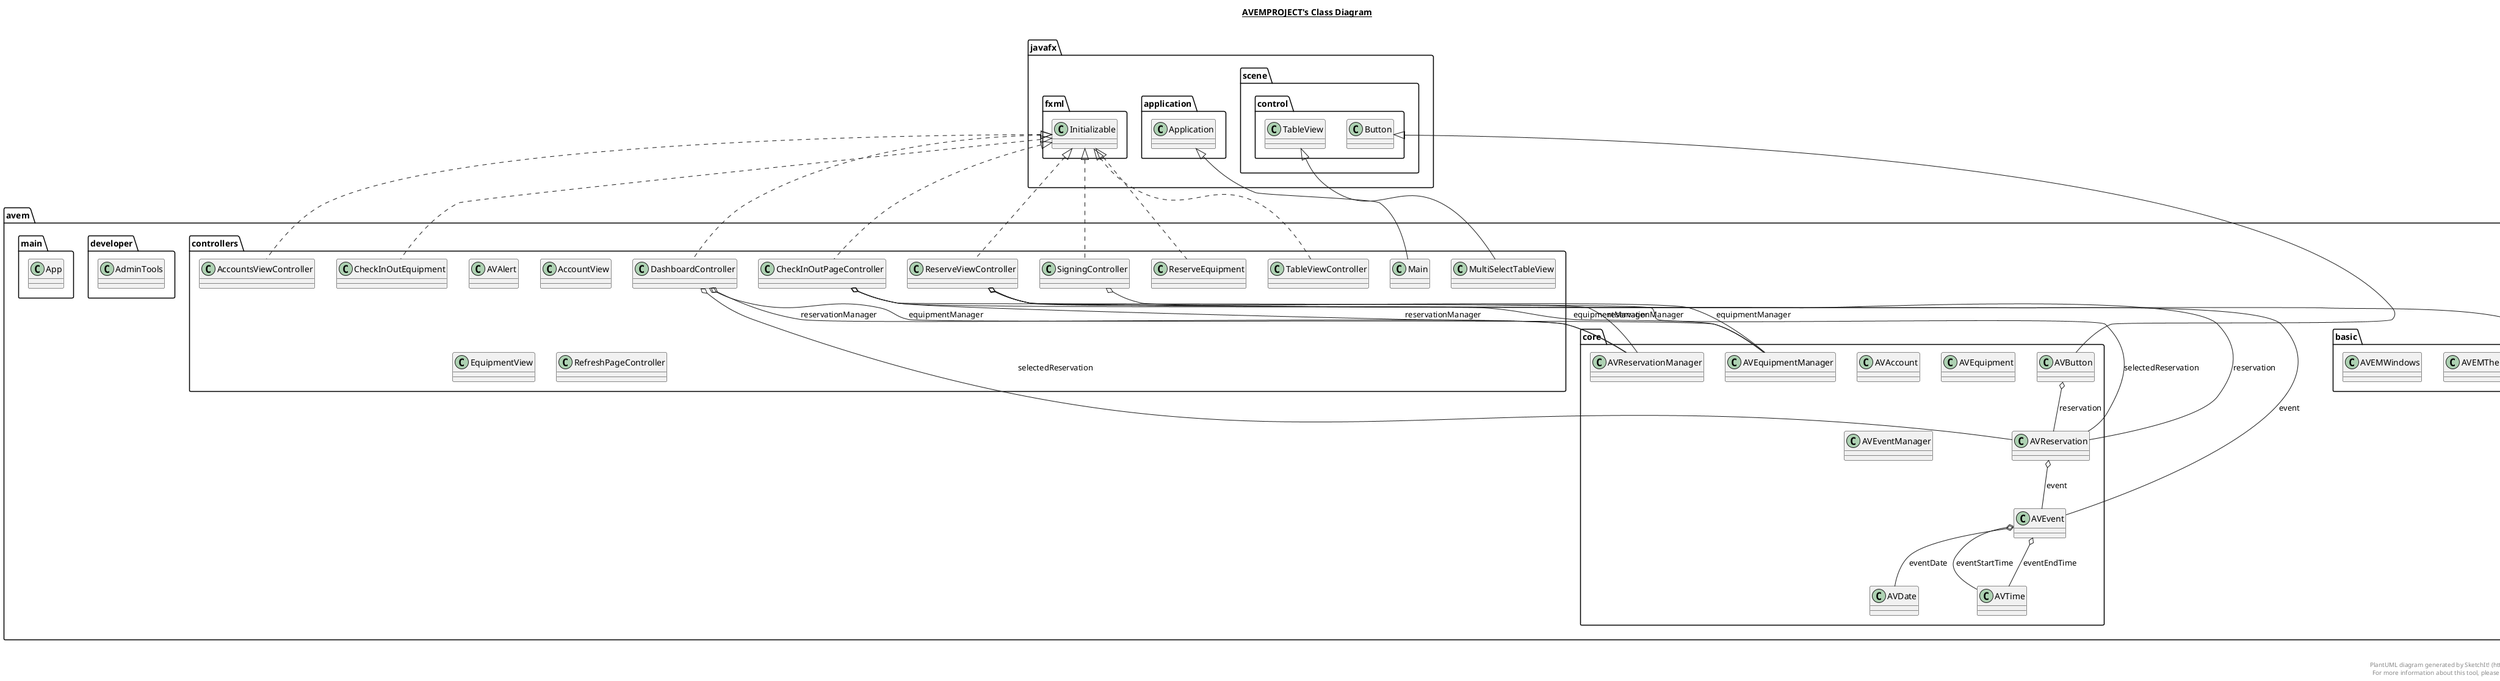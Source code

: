 @startuml

title __AVEMPROJECT's Class Diagram__\n

  namespace avem.basic {
    class avem.basic.AVEMInfo {
    }
  }
  

  namespace avem.basic {
    class avem.basic.AVEMTheme {
    }
  }
  

  namespace avem.basic {
    class avem.basic.AVEMWindows {
    }
  }
  

  namespace avem.controllers {
    class avem.controllers.AVAlert {
    }
  }
  

  namespace avem.controllers {
    class avem.controllers.AccountView {
    }
  }
  

  namespace avem.controllers {
    class avem.controllers.AccountsViewController {
    }
  }
  

  namespace avem.controllers {
    class avem.controllers.CheckInOutEquipment {
    }
  }
  

  namespace avem.controllers {
    class avem.controllers.CheckInOutPageController {
    }
  }
  

  namespace avem.controllers {
    class avem.controllers.DashboardController {
    }
  }
  

  namespace avem.controllers {
    class avem.controllers.EquipmentView {
    }
  }
  

  namespace avem.controllers {
    class avem.controllers.Main {
    }
  }
  

  namespace avem.controllers {
    class avem.controllers.MultiSelectTableView {
    }
  }
  

  namespace avem.controllers {
    class avem.controllers.RefreshPageController {
    }
  }
  

  namespace avem.controllers {
    class avem.controllers.ReserveEquipment {
    }
  }
  

  namespace avem.controllers {
    class avem.controllers.ReserveViewController {
    }
  }
  

  namespace avem.controllers {
    class avem.controllers.SigningController {
    }
  }
  

  namespace avem.controllers {
    class avem.controllers.TableViewController {
    }
  }
  

  namespace avem.core {
    class avem.core.AVAccount {
    }
  }
  

  namespace avem.core {
    class avem.core.AVButton {
    }
  }
  

  namespace avem.core {
    class avem.core.AVDate {
    }
  }
  

  namespace avem.core {
    class avem.core.AVEquipment {
    }
  }
  

  namespace avem.core {
    class avem.core.AVEquipmentManager {
    }
  }
  

  namespace avem.core {
    class avem.core.AVEvent {
    }
  }
  

  namespace avem.core {
    class avem.core.AVEventManager {
    }
  }
  

  namespace avem.core {
    class avem.core.AVReservation {
    }
  }
  

  namespace avem.core {
    class avem.core.AVReservationManager {
    }
  }
  

  namespace avem.core {
    class avem.core.AVTime {
    }
  }
  

  namespace avem.developer {
    class avem.developer.AdminTools {
    }
  }
  

  namespace avem.main {
    class avem.main.App {
    }
  }
  

  avem.controllers.AccountsViewController .up.|> javafx.fxml.Initializable
  avem.controllers.CheckInOutEquipment .up.|> javafx.fxml.Initializable
  avem.controllers.CheckInOutPageController .up.|> javafx.fxml.Initializable
  avem.controllers.CheckInOutPageController o-- avem.core.AVEquipmentManager : equipmentManager
  avem.controllers.CheckInOutPageController o-- avem.core.AVReservationManager : reservationManager
  avem.controllers.CheckInOutPageController o-- avem.core.AVReservation : selectedReservation
  avem.controllers.DashboardController .up.|> javafx.fxml.Initializable
  avem.controllers.DashboardController o-- avem.core.AVEquipmentManager : equipmentManager
  avem.controllers.DashboardController o-- avem.core.AVReservationManager : reservationManager
  avem.controllers.DashboardController o-- avem.core.AVReservation : selectedReservation
  avem.controllers.Main -up-|> javafx.application.Application
  avem.controllers.MultiSelectTableView -up-|> javafx.scene.control.TableView
  avem.controllers.ReserveEquipment .up.|> javafx.fxml.Initializable
  avem.controllers.ReserveViewController .up.|> javafx.fxml.Initializable
  avem.controllers.ReserveViewController o-- avem.core.AVEquipmentManager : equipmentManager
  avem.controllers.ReserveViewController o-- avem.core.AVEvent : event
  avem.controllers.ReserveViewController o-- avem.core.AVReservation : reservation
  avem.controllers.ReserveViewController o-- avem.core.AVReservationManager : reservationManager
  avem.controllers.SigningController .up.|> javafx.fxml.Initializable
  avem.controllers.SigningController o-- avem.basic.AVEMInfo : accountInfo
  avem.controllers.TableViewController .up.|> javafx.fxml.Initializable
  avem.core.AVButton -up-|> javafx.scene.control.Button
  avem.core.AVButton o-- avem.core.AVReservation : reservation
  avem.core.AVEvent o-- avem.core.AVDate : eventDate
  avem.core.AVEvent o-- avem.core.AVTime : eventEndTime
  avem.core.AVEvent o-- avem.core.AVTime : eventStartTime
  avem.core.AVReservation o-- avem.core.AVEvent : event


right footer


PlantUML diagram generated by SketchIt! (https://bitbucket.org/pmesmeur/sketch.it)
For more information about this tool, please contact philippe.mesmeur@gmail.com
endfooter

@enduml
